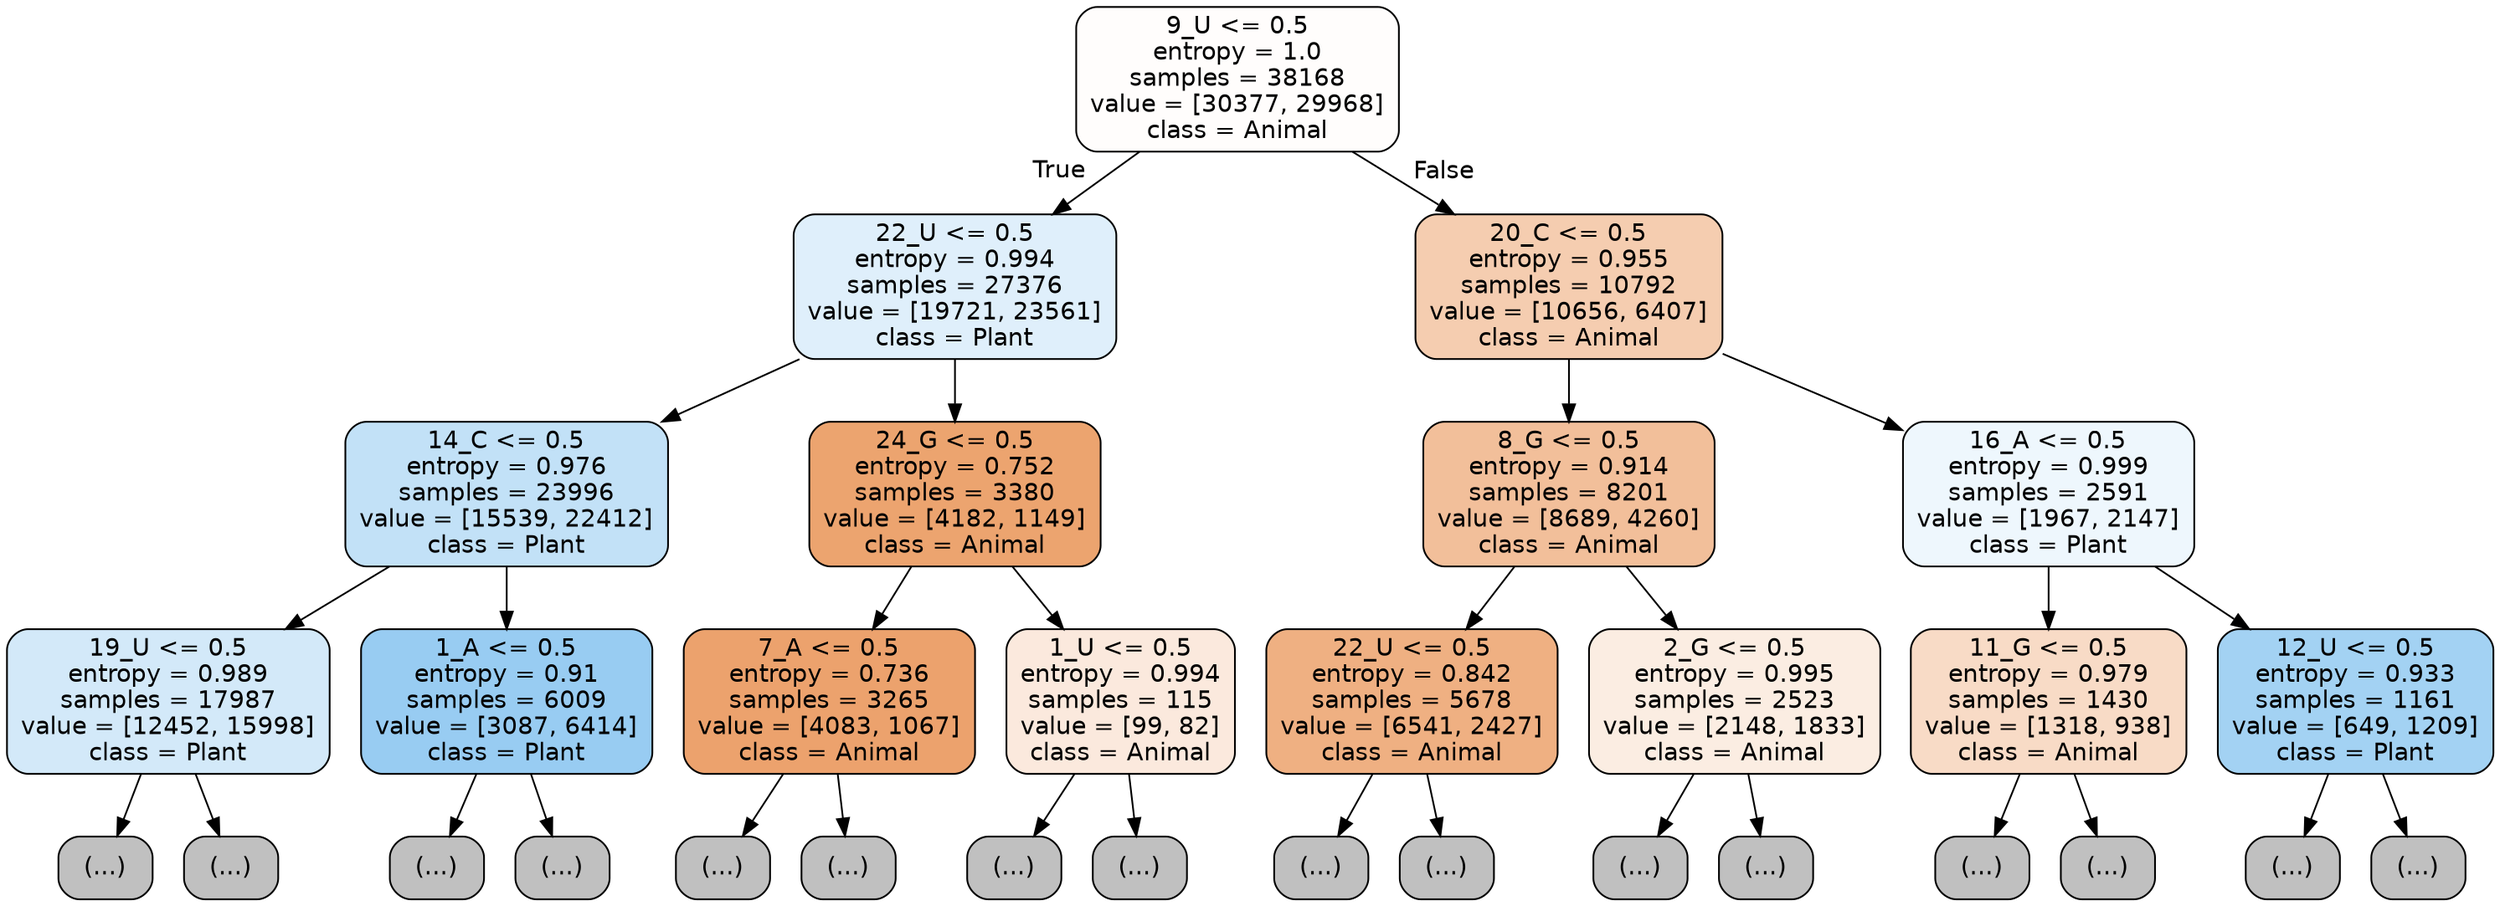 digraph Tree {
node [shape=box, style="filled, rounded", color="black", fontname="helvetica"] ;
edge [fontname="helvetica"] ;
0 [label="9_U <= 0.5\nentropy = 1.0\nsamples = 38168\nvalue = [30377, 29968]\nclass = Animal", fillcolor="#fffdfc"] ;
1 [label="22_U <= 0.5\nentropy = 0.994\nsamples = 27376\nvalue = [19721, 23561]\nclass = Plant", fillcolor="#dfeffb"] ;
0 -> 1 [labeldistance=2.5, labelangle=45, headlabel="True"] ;
2 [label="14_C <= 0.5\nentropy = 0.976\nsamples = 23996\nvalue = [15539, 22412]\nclass = Plant", fillcolor="#c2e1f7"] ;
1 -> 2 ;
3 [label="19_U <= 0.5\nentropy = 0.989\nsamples = 17987\nvalue = [12452, 15998]\nclass = Plant", fillcolor="#d3e9f9"] ;
2 -> 3 ;
4 [label="(...)", fillcolor="#C0C0C0"] ;
3 -> 4 ;
5997 [label="(...)", fillcolor="#C0C0C0"] ;
3 -> 5997 ;
8276 [label="1_A <= 0.5\nentropy = 0.91\nsamples = 6009\nvalue = [3087, 6414]\nclass = Plant", fillcolor="#98ccf2"] ;
2 -> 8276 ;
8277 [label="(...)", fillcolor="#C0C0C0"] ;
8276 -> 8277 ;
9940 [label="(...)", fillcolor="#C0C0C0"] ;
8276 -> 9940 ;
10487 [label="24_G <= 0.5\nentropy = 0.752\nsamples = 3380\nvalue = [4182, 1149]\nclass = Animal", fillcolor="#eca46f"] ;
1 -> 10487 ;
10488 [label="7_A <= 0.5\nentropy = 0.736\nsamples = 3265\nvalue = [4083, 1067]\nclass = Animal", fillcolor="#eca26d"] ;
10487 -> 10488 ;
10489 [label="(...)", fillcolor="#C0C0C0"] ;
10488 -> 10489 ;
11440 [label="(...)", fillcolor="#C0C0C0"] ;
10488 -> 11440 ;
11839 [label="1_U <= 0.5\nentropy = 0.994\nsamples = 115\nvalue = [99, 82]\nclass = Animal", fillcolor="#fbe9dd"] ;
10487 -> 11839 ;
11840 [label="(...)", fillcolor="#C0C0C0"] ;
11839 -> 11840 ;
11887 [label="(...)", fillcolor="#C0C0C0"] ;
11839 -> 11887 ;
11912 [label="20_C <= 0.5\nentropy = 0.955\nsamples = 10792\nvalue = [10656, 6407]\nclass = Animal", fillcolor="#f5cdb0"] ;
0 -> 11912 [labeldistance=2.5, labelangle=-45, headlabel="False"] ;
11913 [label="8_G <= 0.5\nentropy = 0.914\nsamples = 8201\nvalue = [8689, 4260]\nclass = Animal", fillcolor="#f2bf9a"] ;
11912 -> 11913 ;
11914 [label="22_U <= 0.5\nentropy = 0.842\nsamples = 5678\nvalue = [6541, 2427]\nclass = Animal", fillcolor="#efb082"] ;
11913 -> 11914 ;
11915 [label="(...)", fillcolor="#C0C0C0"] ;
11914 -> 11915 ;
14426 [label="(...)", fillcolor="#C0C0C0"] ;
11914 -> 14426 ;
14719 [label="2_G <= 0.5\nentropy = 0.995\nsamples = 2523\nvalue = [2148, 1833]\nclass = Animal", fillcolor="#fbede2"] ;
11913 -> 14719 ;
14720 [label="(...)", fillcolor="#C0C0C0"] ;
14719 -> 14720 ;
15461 [label="(...)", fillcolor="#C0C0C0"] ;
14719 -> 15461 ;
15762 [label="16_A <= 0.5\nentropy = 0.999\nsamples = 2591\nvalue = [1967, 2147]\nclass = Plant", fillcolor="#eef7fd"] ;
11912 -> 15762 ;
15763 [label="11_G <= 0.5\nentropy = 0.979\nsamples = 1430\nvalue = [1318, 938]\nclass = Animal", fillcolor="#f8dbc6"] ;
15762 -> 15763 ;
15764 [label="(...)", fillcolor="#C0C0C0"] ;
15763 -> 15764 ;
16435 [label="(...)", fillcolor="#C0C0C0"] ;
15763 -> 16435 ;
16658 [label="12_U <= 0.5\nentropy = 0.933\nsamples = 1161\nvalue = [649, 1209]\nclass = Plant", fillcolor="#a3d2f3"] ;
15762 -> 16658 ;
16659 [label="(...)", fillcolor="#C0C0C0"] ;
16658 -> 16659 ;
16902 [label="(...)", fillcolor="#C0C0C0"] ;
16658 -> 16902 ;
}